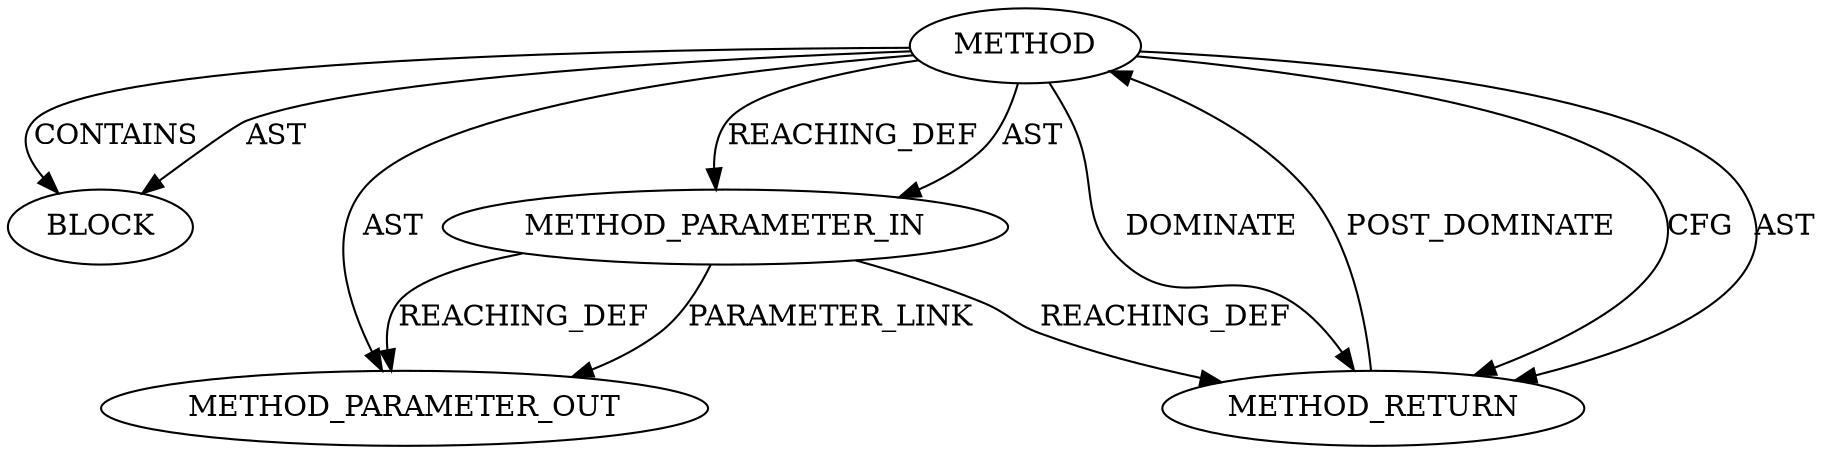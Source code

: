 digraph {
  19377 [label=BLOCK ORDER=1 ARGUMENT_INDEX=1 CODE="<empty>" TYPE_FULL_NAME="ANY"]
  19376 [label=METHOD_PARAMETER_IN ORDER=1 CODE="p1" IS_VARIADIC=false TYPE_FULL_NAME="ANY" EVALUATION_STRATEGY="BY_VALUE" INDEX=1 NAME="p1"]
  21769 [label=METHOD_PARAMETER_OUT ORDER=1 CODE="p1" IS_VARIADIC=false TYPE_FULL_NAME="ANY" EVALUATION_STRATEGY="BY_VALUE" INDEX=1 NAME="p1"]
  19378 [label=METHOD_RETURN ORDER=2 CODE="RET" TYPE_FULL_NAME="ANY" EVALUATION_STRATEGY="BY_VALUE"]
  19375 [label=METHOD AST_PARENT_TYPE="NAMESPACE_BLOCK" AST_PARENT_FULL_NAME="<global>" ORDER=0 CODE="<empty>" FULL_NAME="<operator>.postIncrement" IS_EXTERNAL=true FILENAME="<empty>" SIGNATURE="" NAME="<operator>.postIncrement"]
  19375 -> 19377 [label=CONTAINS ]
  19375 -> 19378 [label=CFG ]
  19375 -> 19376 [label=REACHING_DEF VARIABLE=""]
  19378 -> 19375 [label=POST_DOMINATE ]
  19376 -> 21769 [label=PARAMETER_LINK ]
  19375 -> 19376 [label=AST ]
  19375 -> 21769 [label=AST ]
  19375 -> 19377 [label=AST ]
  19375 -> 19378 [label=AST ]
  19376 -> 19378 [label=REACHING_DEF VARIABLE="p1"]
  19376 -> 21769 [label=REACHING_DEF VARIABLE="p1"]
  19375 -> 19378 [label=DOMINATE ]
}

